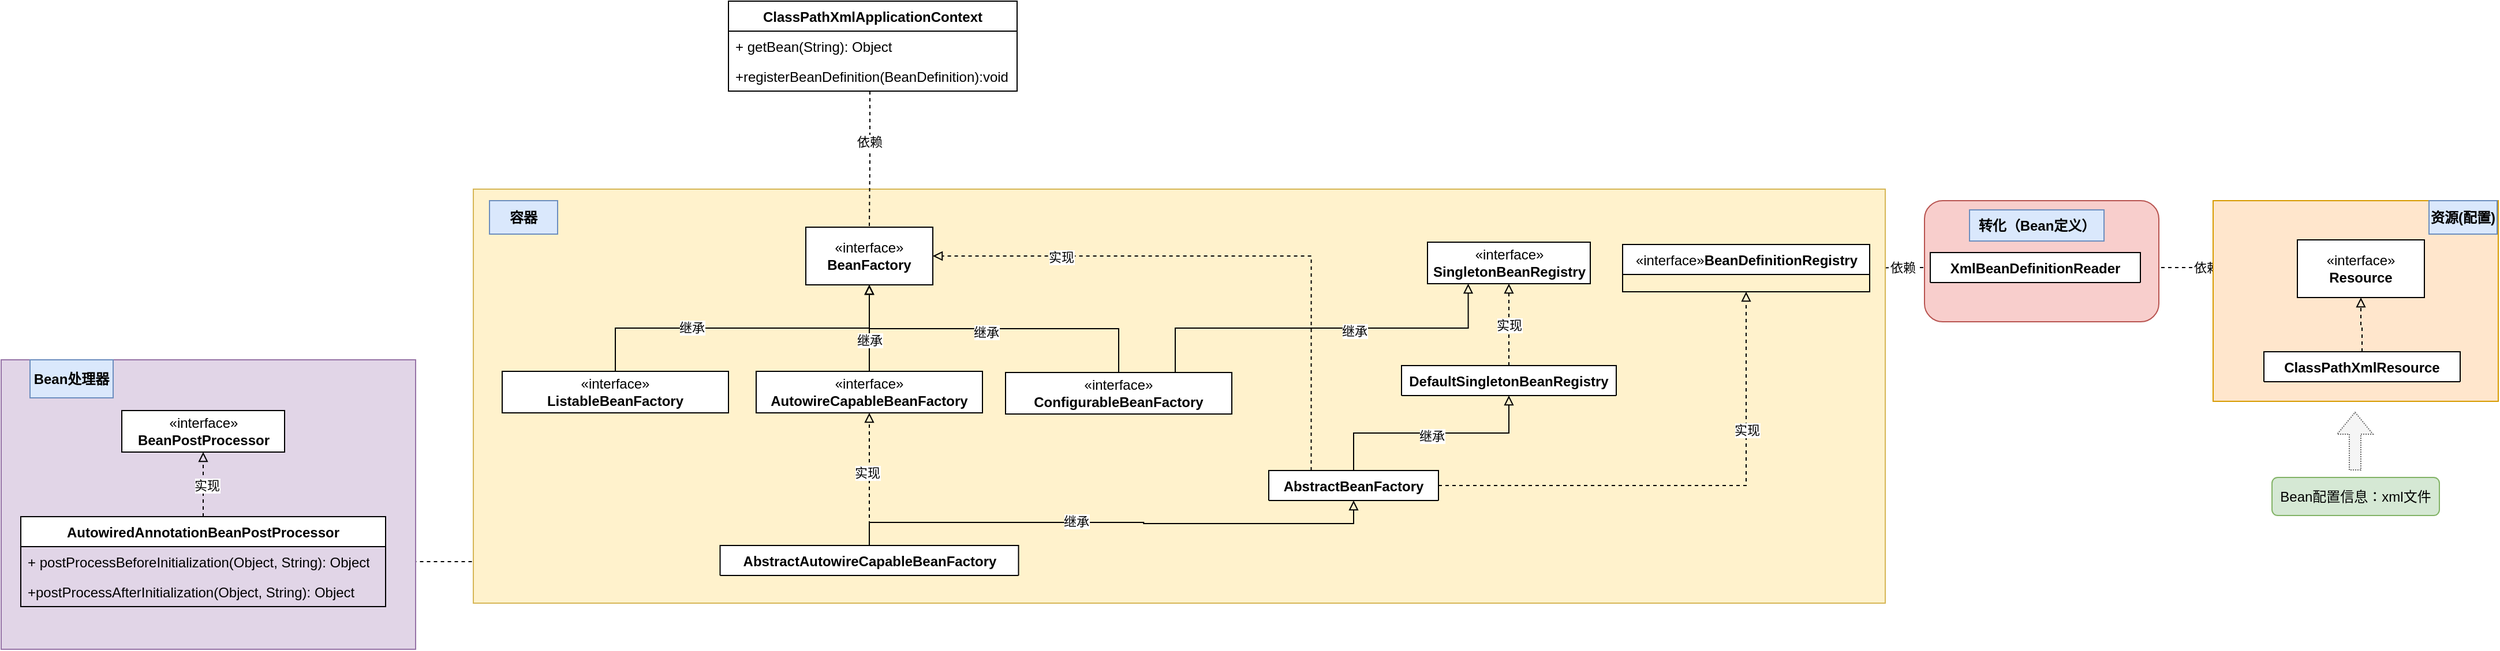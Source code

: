 <mxfile version="21.7.2" type="github">
  <diagram id="C5RBs43oDa-KdzZeNtuy" name="Page-1">
    <mxGraphModel dx="3190" dy="1472" grid="0" gridSize="10" guides="1" tooltips="1" connect="1" arrows="0" fold="1" page="0" pageScale="1" pageWidth="827" pageHeight="1169" math="0" shadow="0">
      <root>
        <mxCell id="WIyWlLk6GJQsqaUBKTNV-0" />
        <mxCell id="WIyWlLk6GJQsqaUBKTNV-1" parent="WIyWlLk6GJQsqaUBKTNV-0" />
        <mxCell id="x8NF5DQaWwtynAuK_VOE-10" value="ClassPathXmlApplicationContext" style="swimlane;fontStyle=1;align=center;verticalAlign=top;childLayout=stackLayout;horizontal=1;startSize=26;horizontalStack=0;resizeParent=1;resizeParentMax=0;resizeLast=0;collapsible=1;marginBottom=0;whiteSpace=wrap;html=1;movable=1;resizable=1;rotatable=1;deletable=1;editable=1;locked=0;connectable=1;" parent="WIyWlLk6GJQsqaUBKTNV-1" vertex="1">
          <mxGeometry x="-195" y="-139" width="250" height="78" as="geometry">
            <mxRectangle x="146" y="312" width="225" height="26" as="alternateBounds" />
          </mxGeometry>
        </mxCell>
        <mxCell id="x8NF5DQaWwtynAuK_VOE-11" value="+ getBean(String): Object" style="text;strokeColor=none;fillColor=none;align=left;verticalAlign=top;spacingLeft=4;spacingRight=4;overflow=hidden;rotatable=1;points=[[0,0.5],[1,0.5]];portConstraint=eastwest;whiteSpace=wrap;html=1;movable=1;resizable=1;deletable=1;editable=1;locked=0;connectable=1;" parent="x8NF5DQaWwtynAuK_VOE-10" vertex="1">
          <mxGeometry y="26" width="250" height="26" as="geometry" />
        </mxCell>
        <mxCell id="x8NF5DQaWwtynAuK_VOE-12" value="+registerBeanDefinition(BeanDefinition):void" style="text;strokeColor=none;fillColor=none;align=left;verticalAlign=top;spacingLeft=4;spacingRight=4;overflow=hidden;rotatable=1;points=[[0,0.5],[1,0.5]];portConstraint=eastwest;whiteSpace=wrap;html=1;movable=1;resizable=1;deletable=1;editable=1;locked=0;connectable=1;" parent="x8NF5DQaWwtynAuK_VOE-10" vertex="1">
          <mxGeometry y="52" width="250" height="26" as="geometry" />
        </mxCell>
        <mxCell id="x8NF5DQaWwtynAuK_VOE-25" style="edgeStyle=orthogonalEdgeStyle;rounded=0;orthogonalLoop=1;jettySize=auto;html=1;entryX=1;entryY=0.5;entryDx=0;entryDy=0;dashed=1;exitX=0;exitY=0.5;exitDx=0;exitDy=0;movable=1;resizable=1;rotatable=1;deletable=1;editable=1;locked=0;connectable=1;endArrow=none;endFill=0;" parent="WIyWlLk6GJQsqaUBKTNV-1" source="x8NF5DQaWwtynAuK_VOE-20" target="bunMi98AzxV3QRO5tabR-0" edge="1">
          <mxGeometry relative="1" as="geometry">
            <mxPoint x="416" y="71" as="sourcePoint" />
            <mxPoint x="83" y="132" as="targetPoint" />
          </mxGeometry>
        </mxCell>
        <mxCell id="bunMi98AzxV3QRO5tabR-33" value="依赖" style="edgeLabel;html=1;align=center;verticalAlign=middle;resizable=0;points=[];" parent="x8NF5DQaWwtynAuK_VOE-25" vertex="1" connectable="0">
          <mxGeometry x="0.203" y="-1" relative="1" as="geometry">
            <mxPoint x="7" as="offset" />
          </mxGeometry>
        </mxCell>
        <mxCell id="x8NF5DQaWwtynAuK_VOE-26" style="edgeStyle=orthogonalEdgeStyle;rounded=0;orthogonalLoop=1;jettySize=auto;html=1;exitX=1;exitY=0.5;exitDx=0;exitDy=0;entryX=0;entryY=0.5;entryDx=0;entryDy=0;dashed=1;movable=1;resizable=1;rotatable=1;deletable=1;editable=1;locked=0;connectable=1;endArrow=none;endFill=0;" parent="WIyWlLk6GJQsqaUBKTNV-1" source="x8NF5DQaWwtynAuK_VOE-23" target="x8NF5DQaWwtynAuK_VOE-14" edge="1">
          <mxGeometry relative="1" as="geometry" />
        </mxCell>
        <mxCell id="bunMi98AzxV3QRO5tabR-34" value="依赖" style="edgeLabel;html=1;align=center;verticalAlign=middle;resizable=0;points=[];" parent="x8NF5DQaWwtynAuK_VOE-26" vertex="1" connectable="0">
          <mxGeometry x="-0.178" relative="1" as="geometry">
            <mxPoint as="offset" />
          </mxGeometry>
        </mxCell>
        <mxCell id="bunMi98AzxV3QRO5tabR-47" style="edgeStyle=orthogonalEdgeStyle;rounded=0;orthogonalLoop=1;jettySize=auto;html=1;exitX=0;exitY=0.5;exitDx=0;exitDy=0;entryX=1;entryY=0.5;entryDx=0;entryDy=0;dashed=1;endArrow=block;endFill=0;" parent="WIyWlLk6GJQsqaUBKTNV-1" source="bunMi98AzxV3QRO5tabR-36" target="bunMi98AzxV3QRO5tabR-43" edge="1">
          <mxGeometry relative="1" as="geometry" />
        </mxCell>
        <mxCell id="bunMi98AzxV3QRO5tabR-48" value="依赖" style="edgeLabel;html=1;align=center;verticalAlign=middle;resizable=0;points=[];" parent="bunMi98AzxV3QRO5tabR-47" vertex="1" connectable="0">
          <mxGeometry x="-0.177" y="2" relative="1" as="geometry">
            <mxPoint x="1" as="offset" />
          </mxGeometry>
        </mxCell>
        <mxCell id="HKzGhtUNR6wsfAWIQRWW-40" value="" style="group" vertex="1" connectable="0" parent="WIyWlLk6GJQsqaUBKTNV-1">
          <mxGeometry x="-825" y="172" width="359" height="251" as="geometry" />
        </mxCell>
        <mxCell id="bunMi98AzxV3QRO5tabR-50" value="" style="rounded=0;whiteSpace=wrap;html=1;fillColor=#e1d5e7;strokeColor=#9673a6;" parent="HKzGhtUNR6wsfAWIQRWW-40" vertex="1">
          <mxGeometry width="359" height="251" as="geometry" />
        </mxCell>
        <mxCell id="bunMi98AzxV3QRO5tabR-41" value="«interface»&lt;br&gt;&lt;b&gt;BeanPostProcessor&lt;/b&gt;" style="html=1;whiteSpace=wrap;movable=1;resizable=1;rotatable=1;deletable=1;editable=1;locked=0;connectable=1;" parent="HKzGhtUNR6wsfAWIQRWW-40" vertex="1">
          <mxGeometry x="104.5" y="44" width="141" height="36" as="geometry" />
        </mxCell>
        <mxCell id="bunMi98AzxV3QRO5tabR-45" style="edgeStyle=orthogonalEdgeStyle;rounded=0;orthogonalLoop=1;jettySize=auto;html=1;exitX=0.5;exitY=0;exitDx=0;exitDy=0;entryX=0.5;entryY=1;entryDx=0;entryDy=0;dashed=1;endArrow=block;endFill=0;" parent="HKzGhtUNR6wsfAWIQRWW-40" source="bunMi98AzxV3QRO5tabR-42" target="bunMi98AzxV3QRO5tabR-41" edge="1">
          <mxGeometry relative="1" as="geometry" />
        </mxCell>
        <mxCell id="bunMi98AzxV3QRO5tabR-46" value="实现" style="edgeLabel;html=1;align=center;verticalAlign=middle;resizable=0;points=[];" parent="bunMi98AzxV3QRO5tabR-45" vertex="1" connectable="0">
          <mxGeometry x="-0.011" y="-3" relative="1" as="geometry">
            <mxPoint as="offset" />
          </mxGeometry>
        </mxCell>
        <mxCell id="bunMi98AzxV3QRO5tabR-42" value="AutowiredAnnotationBeanPostProcessor" style="swimlane;fontStyle=1;align=center;verticalAlign=top;childLayout=stackLayout;horizontal=1;startSize=26;horizontalStack=0;resizeParent=1;resizeParentMax=0;resizeLast=0;collapsible=1;marginBottom=0;whiteSpace=wrap;html=1;movable=1;resizable=1;rotatable=1;deletable=1;editable=1;locked=0;connectable=1;" parent="HKzGhtUNR6wsfAWIQRWW-40" vertex="1">
          <mxGeometry x="17" y="136" width="316" height="78" as="geometry">
            <mxRectangle x="-20.5" y="312" width="147" height="26" as="alternateBounds" />
          </mxGeometry>
        </mxCell>
        <mxCell id="bunMi98AzxV3QRO5tabR-43" value="+&amp;nbsp;postProcessBeforeInitialization(Object,&amp;nbsp;String): Object" style="text;strokeColor=none;fillColor=none;align=left;verticalAlign=top;spacingLeft=4;spacingRight=4;overflow=hidden;rotatable=1;points=[[0,0.5],[1,0.5]];portConstraint=eastwest;whiteSpace=wrap;html=1;movable=1;resizable=1;deletable=1;editable=1;locked=0;connectable=1;" parent="bunMi98AzxV3QRO5tabR-42" vertex="1">
          <mxGeometry y="26" width="316" height="26" as="geometry" />
        </mxCell>
        <mxCell id="bunMi98AzxV3QRO5tabR-44" value="+postProcessAfterInitialization(Object,&amp;nbsp;String): Object" style="text;strokeColor=none;fillColor=none;align=left;verticalAlign=top;spacingLeft=4;spacingRight=4;overflow=hidden;rotatable=1;points=[[0,0.5],[1,0.5]];portConstraint=eastwest;whiteSpace=wrap;html=1;movable=1;resizable=1;deletable=1;editable=1;locked=0;connectable=1;" parent="bunMi98AzxV3QRO5tabR-42" vertex="1">
          <mxGeometry y="52" width="316" height="26" as="geometry" />
        </mxCell>
        <mxCell id="bunMi98AzxV3QRO5tabR-51" value="&lt;b&gt;Bean处理器&lt;/b&gt;" style="rounded=0;whiteSpace=wrap;html=1;fillColor=#dae8fc;strokeColor=#6c8ebf;" parent="HKzGhtUNR6wsfAWIQRWW-40" vertex="1">
          <mxGeometry x="25" width="72" height="33" as="geometry" />
        </mxCell>
        <mxCell id="HKzGhtUNR6wsfAWIQRWW-41" value="" style="group" vertex="1" connectable="0" parent="WIyWlLk6GJQsqaUBKTNV-1">
          <mxGeometry x="1091" y="34" width="247" height="273" as="geometry" />
        </mxCell>
        <mxCell id="x8NF5DQaWwtynAuK_VOE-30" value="" style="rounded=0;whiteSpace=wrap;html=1;fillColor=#ffe6cc;strokeColor=#d79b00;" parent="HKzGhtUNR6wsfAWIQRWW-41" vertex="1">
          <mxGeometry width="247" height="174" as="geometry" />
        </mxCell>
        <mxCell id="x8NF5DQaWwtynAuK_VOE-14" value="«interface»&lt;br&gt;&lt;b&gt;Resource&lt;/b&gt;" style="html=1;whiteSpace=wrap;movable=1;resizable=1;rotatable=1;deletable=1;editable=1;locked=0;connectable=1;" parent="HKzGhtUNR6wsfAWIQRWW-41" vertex="1">
          <mxGeometry x="73" y="34" width="110" height="50" as="geometry" />
        </mxCell>
        <mxCell id="x8NF5DQaWwtynAuK_VOE-19" style="edgeStyle=orthogonalEdgeStyle;rounded=0;orthogonalLoop=1;jettySize=auto;html=1;exitX=0.5;exitY=0;exitDx=0;exitDy=0;entryX=0.5;entryY=1;entryDx=0;entryDy=0;endArrow=block;endFill=0;dashed=1;movable=1;resizable=1;rotatable=1;deletable=1;editable=1;locked=0;connectable=1;" parent="HKzGhtUNR6wsfAWIQRWW-41" source="x8NF5DQaWwtynAuK_VOE-15" target="x8NF5DQaWwtynAuK_VOE-14" edge="1">
          <mxGeometry relative="1" as="geometry" />
        </mxCell>
        <mxCell id="x8NF5DQaWwtynAuK_VOE-15" value="ClassPathXmlResource" style="swimlane;fontStyle=1;align=center;verticalAlign=top;childLayout=stackLayout;horizontal=1;startSize=26;horizontalStack=0;resizeParent=1;resizeParentMax=0;resizeLast=0;collapsible=1;marginBottom=0;whiteSpace=wrap;html=1;movable=1;resizable=1;rotatable=1;deletable=1;editable=1;locked=0;connectable=1;" parent="HKzGhtUNR6wsfAWIQRWW-41" vertex="1" collapsed="1">
          <mxGeometry x="44" y="131" width="170" height="26" as="geometry">
            <mxRectangle x="679" y="185" width="250" height="52" as="alternateBounds" />
          </mxGeometry>
        </mxCell>
        <mxCell id="x8NF5DQaWwtynAuK_VOE-16" value="+ elementIterator: Iterator&amp;lt;Element&amp;gt;" style="text;strokeColor=none;fillColor=none;align=left;verticalAlign=top;spacingLeft=4;spacingRight=4;overflow=hidden;rotatable=1;points=[[0,0.5],[1,0.5]];portConstraint=eastwest;whiteSpace=wrap;html=1;movable=1;resizable=1;deletable=1;editable=1;locked=0;connectable=1;" parent="x8NF5DQaWwtynAuK_VOE-15" vertex="1">
          <mxGeometry y="26" width="250" height="26" as="geometry" />
        </mxCell>
        <mxCell id="x8NF5DQaWwtynAuK_VOE-31" value="&lt;b&gt;资源(配置)&lt;/b&gt;" style="text;html=1;strokeColor=#6c8ebf;fillColor=#dae8fc;align=center;verticalAlign=middle;whiteSpace=wrap;rounded=0;" parent="HKzGhtUNR6wsfAWIQRWW-41" vertex="1">
          <mxGeometry x="187" width="59" height="29" as="geometry" />
        </mxCell>
        <mxCell id="bunMi98AzxV3QRO5tabR-18" value="Bean配置信息：xml文件" style="rounded=1;whiteSpace=wrap;html=1;fillColor=#d5e8d4;strokeColor=#82b366;" parent="HKzGhtUNR6wsfAWIQRWW-41" vertex="1">
          <mxGeometry x="51" y="240" width="145" height="33" as="geometry" />
        </mxCell>
        <mxCell id="bunMi98AzxV3QRO5tabR-19" value="" style="shape=flexArrow;endArrow=classic;html=1;rounded=0;dashed=1;dashPattern=1 1;fillColor=#f5f5f5;strokeColor=#666666;" parent="HKzGhtUNR6wsfAWIQRWW-41" edge="1">
          <mxGeometry width="50" height="50" relative="1" as="geometry">
            <mxPoint x="122.97" y="234" as="sourcePoint" />
            <mxPoint x="122.97" y="183" as="targetPoint" />
          </mxGeometry>
        </mxCell>
        <mxCell id="HKzGhtUNR6wsfAWIQRWW-42" value="" style="group" vertex="1" connectable="0" parent="WIyWlLk6GJQsqaUBKTNV-1">
          <mxGeometry x="841" y="34" width="203" height="105" as="geometry" />
        </mxCell>
        <mxCell id="x8NF5DQaWwtynAuK_VOE-32" value="" style="rounded=1;whiteSpace=wrap;html=1;fillColor=#f8cecc;strokeColor=#b85450;" parent="HKzGhtUNR6wsfAWIQRWW-42" vertex="1">
          <mxGeometry width="203" height="105" as="geometry" />
        </mxCell>
        <mxCell id="x8NF5DQaWwtynAuK_VOE-20" value="XmlBeanDefinitionReader" style="swimlane;fontStyle=1;align=center;verticalAlign=top;childLayout=stackLayout;horizontal=1;startSize=26;horizontalStack=0;resizeParent=1;resizeParentMax=0;resizeLast=0;collapsible=1;marginBottom=0;whiteSpace=wrap;html=1;movable=1;resizable=1;rotatable=1;deletable=1;editable=1;locked=0;connectable=1;" parent="HKzGhtUNR6wsfAWIQRWW-42" vertex="1" collapsed="1">
          <mxGeometry x="5" y="45" width="182" height="26" as="geometry">
            <mxRectangle x="426" y="92.5" width="214" height="86" as="alternateBounds" />
          </mxGeometry>
        </mxCell>
        <mxCell id="x8NF5DQaWwtynAuK_VOE-21" value="+ beanFactory: BeanFactory" style="text;strokeColor=none;fillColor=none;align=left;verticalAlign=top;spacingLeft=4;spacingRight=4;overflow=hidden;rotatable=1;points=[[0,0.5],[1,0.5]];portConstraint=eastwest;whiteSpace=wrap;html=1;movable=1;resizable=1;deletable=1;editable=1;locked=0;connectable=1;" parent="x8NF5DQaWwtynAuK_VOE-20" vertex="1">
          <mxGeometry y="26" width="214" height="26" as="geometry" />
        </mxCell>
        <mxCell id="x8NF5DQaWwtynAuK_VOE-22" value="" style="line;strokeWidth=1;fillColor=none;align=left;verticalAlign=middle;spacingTop=-1;spacingLeft=3;spacingRight=3;rotatable=1;labelPosition=right;points=[];portConstraint=eastwest;strokeColor=inherit;movable=1;resizable=1;deletable=1;editable=1;locked=0;connectable=1;" parent="x8NF5DQaWwtynAuK_VOE-20" vertex="1">
          <mxGeometry y="52" width="214" height="8" as="geometry" />
        </mxCell>
        <mxCell id="x8NF5DQaWwtynAuK_VOE-23" value="+ loadBeanDefinitions(Resource):void" style="text;strokeColor=none;fillColor=none;align=left;verticalAlign=top;spacingLeft=4;spacingRight=4;overflow=hidden;rotatable=1;points=[[0,0.5],[1,0.5]];portConstraint=eastwest;whiteSpace=wrap;html=1;movable=1;resizable=1;deletable=1;editable=1;locked=0;connectable=1;" parent="x8NF5DQaWwtynAuK_VOE-20" vertex="1">
          <mxGeometry y="60" width="214" height="26" as="geometry" />
        </mxCell>
        <mxCell id="x8NF5DQaWwtynAuK_VOE-33" value="&lt;b&gt;转化（Bean定义）&lt;/b&gt;" style="text;html=1;strokeColor=#6c8ebf;fillColor=#dae8fc;align=center;verticalAlign=middle;whiteSpace=wrap;rounded=0;" parent="HKzGhtUNR6wsfAWIQRWW-42" vertex="1">
          <mxGeometry x="39" y="8" width="116.5" height="27" as="geometry" />
        </mxCell>
        <mxCell id="HKzGhtUNR6wsfAWIQRWW-43" value="" style="group" vertex="1" connectable="0" parent="WIyWlLk6GJQsqaUBKTNV-1">
          <mxGeometry x="-416" y="24" width="1223" height="359" as="geometry" />
        </mxCell>
        <mxCell id="HKzGhtUNR6wsfAWIQRWW-38" value="" style="rounded=0;whiteSpace=wrap;html=1;fillColor=#fff2cc;strokeColor=#d6b656;" vertex="1" parent="HKzGhtUNR6wsfAWIQRWW-43">
          <mxGeometry width="1223" height="359" as="geometry" />
        </mxCell>
        <mxCell id="x8NF5DQaWwtynAuK_VOE-1" value="«interface»&lt;br&gt;&lt;b&gt;BeanFactory&lt;/b&gt;" style="html=1;whiteSpace=wrap;movable=1;resizable=1;rotatable=1;deletable=1;editable=1;locked=0;connectable=1;" parent="HKzGhtUNR6wsfAWIQRWW-43" vertex="1">
          <mxGeometry x="288" y="33" width="110" height="50" as="geometry" />
        </mxCell>
        <mxCell id="x8NF5DQaWwtynAuK_VOE-29" value="&lt;b&gt;容器&lt;/b&gt;" style="text;html=1;strokeColor=#6c8ebf;fillColor=#dae8fc;align=center;verticalAlign=middle;whiteSpace=wrap;rounded=0;" parent="HKzGhtUNR6wsfAWIQRWW-43" vertex="1">
          <mxGeometry x="14" y="10" width="59" height="29" as="geometry" />
        </mxCell>
        <mxCell id="bunMi98AzxV3QRO5tabR-0" value="&lt;span style=&quot;font-weight: normal;&quot;&gt;«interface»&lt;/span&gt;BeanDefinitionRegistry" style="swimlane;fontStyle=1;align=center;verticalAlign=top;childLayout=stackLayout;horizontal=1;startSize=26;horizontalStack=0;resizeParent=1;resizeParentMax=0;resizeLast=0;collapsible=1;marginBottom=0;whiteSpace=wrap;html=1;movable=1;resizable=1;rotatable=1;deletable=1;editable=1;locked=0;connectable=1;" parent="HKzGhtUNR6wsfAWIQRWW-43" vertex="1" collapsed="1">
          <mxGeometry x="995.5" y="48" width="214" height="41" as="geometry">
            <mxRectangle x="-281" y="64" width="301" height="131" as="alternateBounds" />
          </mxGeometry>
        </mxCell>
        <mxCell id="bunMi98AzxV3QRO5tabR-1" value="+registerBeanDefinition(String, BeanDefinition)：void&lt;br&gt;" style="text;strokeColor=none;fillColor=none;align=left;verticalAlign=top;spacingLeft=4;spacingRight=4;overflow=hidden;rotatable=1;points=[[0,0.5],[1,0.5]];portConstraint=eastwest;whiteSpace=wrap;html=1;movable=1;resizable=1;deletable=1;editable=1;locked=0;connectable=1;" parent="bunMi98AzxV3QRO5tabR-0" vertex="1">
          <mxGeometry y="26" width="301" height="27" as="geometry" />
        </mxCell>
        <mxCell id="bunMi98AzxV3QRO5tabR-2" value="+removeBeanDefinition(String)：void" style="text;strokeColor=none;fillColor=none;align=left;verticalAlign=top;spacingLeft=4;spacingRight=4;overflow=hidden;rotatable=1;points=[[0,0.5],[1,0.5]];portConstraint=eastwest;whiteSpace=wrap;html=1;movable=1;resizable=1;deletable=1;editable=1;locked=0;connectable=1;" parent="bunMi98AzxV3QRO5tabR-0" vertex="1">
          <mxGeometry y="53" width="301" height="26" as="geometry" />
        </mxCell>
        <mxCell id="bunMi98AzxV3QRO5tabR-3" value="+getBeanDefinition(String)：BeanDefinition" style="text;strokeColor=none;fillColor=none;align=left;verticalAlign=top;spacingLeft=4;spacingRight=4;overflow=hidden;rotatable=1;points=[[0,0.5],[1,0.5]];portConstraint=eastwest;whiteSpace=wrap;html=1;movable=1;resizable=1;deletable=1;editable=1;locked=0;connectable=1;" parent="bunMi98AzxV3QRO5tabR-0" vertex="1">
          <mxGeometry y="79" width="301" height="26" as="geometry" />
        </mxCell>
        <mxCell id="bunMi98AzxV3QRO5tabR-4" value="+containsBeanDefinition(String)：boolean" style="text;strokeColor=none;fillColor=none;align=left;verticalAlign=top;spacingLeft=4;spacingRight=4;overflow=hidden;rotatable=1;points=[[0,0.5],[1,0.5]];portConstraint=eastwest;whiteSpace=wrap;html=1;movable=1;resizable=1;deletable=1;editable=1;locked=0;connectable=1;" parent="bunMi98AzxV3QRO5tabR-0" vertex="1">
          <mxGeometry y="105" width="301" height="26" as="geometry" />
        </mxCell>
        <mxCell id="bunMi98AzxV3QRO5tabR-10" value="«interface»&lt;br&gt;&lt;b&gt;SingletonBeanRegistry&lt;/b&gt;" style="html=1;whiteSpace=wrap;movable=1;resizable=1;rotatable=1;deletable=1;editable=1;locked=0;connectable=1;" parent="HKzGhtUNR6wsfAWIQRWW-43" vertex="1">
          <mxGeometry x="826.5" y="46" width="141" height="36" as="geometry" />
        </mxCell>
        <mxCell id="bunMi98AzxV3QRO5tabR-14" value="实现" style="edgeStyle=orthogonalEdgeStyle;rounded=0;orthogonalLoop=1;jettySize=auto;html=1;exitX=0.5;exitY=0;exitDx=0;exitDy=0;entryX=0.5;entryY=1;entryDx=0;entryDy=0;dashed=1;endArrow=block;endFill=0;" parent="HKzGhtUNR6wsfAWIQRWW-43" source="bunMi98AzxV3QRO5tabR-11" target="bunMi98AzxV3QRO5tabR-10" edge="1">
          <mxGeometry relative="1" as="geometry" />
        </mxCell>
        <mxCell id="bunMi98AzxV3QRO5tabR-11" value="DefaultSingletonBeanRegistry" style="swimlane;fontStyle=1;align=center;verticalAlign=top;childLayout=stackLayout;horizontal=1;startSize=26;horizontalStack=0;resizeParent=1;resizeParentMax=0;resizeLast=0;collapsible=1;marginBottom=0;whiteSpace=wrap;html=1;movable=1;resizable=1;rotatable=1;deletable=1;editable=1;locked=0;connectable=1;" parent="HKzGhtUNR6wsfAWIQRWW-43" vertex="1" collapsed="1">
          <mxGeometry x="804" y="153" width="186" height="26" as="geometry">
            <mxRectangle x="-262" y="279" width="210" height="45" as="alternateBounds" />
          </mxGeometry>
        </mxCell>
        <mxCell id="HKzGhtUNR6wsfAWIQRWW-10" style="edgeStyle=orthogonalEdgeStyle;rounded=0;orthogonalLoop=1;jettySize=auto;html=1;exitX=0.5;exitY=0;exitDx=0;exitDy=0;entryX=0.5;entryY=1;entryDx=0;entryDy=0;endArrow=block;endFill=0;" edge="1" parent="HKzGhtUNR6wsfAWIQRWW-43" source="bunMi98AzxV3QRO5tabR-20" target="bunMi98AzxV3QRO5tabR-11">
          <mxGeometry relative="1" as="geometry">
            <mxPoint x="803" y="303" as="sourcePoint" />
          </mxGeometry>
        </mxCell>
        <mxCell id="HKzGhtUNR6wsfAWIQRWW-11" value="继承" style="edgeLabel;html=1;align=center;verticalAlign=middle;resizable=0;points=[];" vertex="1" connectable="0" parent="HKzGhtUNR6wsfAWIQRWW-10">
          <mxGeometry x="-0.004" y="-2" relative="1" as="geometry">
            <mxPoint as="offset" />
          </mxGeometry>
        </mxCell>
        <mxCell id="HKzGhtUNR6wsfAWIQRWW-28" style="edgeStyle=orthogonalEdgeStyle;rounded=0;orthogonalLoop=1;jettySize=auto;html=1;exitX=0.25;exitY=0;exitDx=0;exitDy=0;entryX=1;entryY=0.5;entryDx=0;entryDy=0;dashed=1;endArrow=block;endFill=0;" edge="1" parent="HKzGhtUNR6wsfAWIQRWW-43" source="bunMi98AzxV3QRO5tabR-20" target="x8NF5DQaWwtynAuK_VOE-1">
          <mxGeometry relative="1" as="geometry" />
        </mxCell>
        <mxCell id="HKzGhtUNR6wsfAWIQRWW-29" value="实现" style="edgeLabel;html=1;align=center;verticalAlign=middle;resizable=0;points=[];" vertex="1" connectable="0" parent="HKzGhtUNR6wsfAWIQRWW-28">
          <mxGeometry x="0.569" y="1" relative="1" as="geometry">
            <mxPoint as="offset" />
          </mxGeometry>
        </mxCell>
        <mxCell id="HKzGhtUNR6wsfAWIQRWW-30" style="edgeStyle=orthogonalEdgeStyle;rounded=0;orthogonalLoop=1;jettySize=auto;html=1;exitX=1;exitY=0.5;exitDx=0;exitDy=0;dashed=1;endArrow=block;endFill=0;" edge="1" parent="HKzGhtUNR6wsfAWIQRWW-43" source="bunMi98AzxV3QRO5tabR-20" target="bunMi98AzxV3QRO5tabR-0">
          <mxGeometry relative="1" as="geometry" />
        </mxCell>
        <mxCell id="HKzGhtUNR6wsfAWIQRWW-31" value="实现" style="edgeLabel;html=1;align=center;verticalAlign=middle;resizable=0;points=[];" vertex="1" connectable="0" parent="HKzGhtUNR6wsfAWIQRWW-30">
          <mxGeometry x="0.451" relative="1" as="geometry">
            <mxPoint as="offset" />
          </mxGeometry>
        </mxCell>
        <mxCell id="bunMi98AzxV3QRO5tabR-20" value="AbstractBeanFactory" style="swimlane;fontStyle=1;align=center;verticalAlign=top;childLayout=stackLayout;horizontal=1;startSize=26;horizontalStack=0;resizeParent=1;resizeParentMax=0;resizeLast=0;collapsible=1;marginBottom=0;whiteSpace=wrap;html=1;movable=1;resizable=1;rotatable=1;deletable=1;editable=1;locked=0;connectable=1;" parent="HKzGhtUNR6wsfAWIQRWW-43" vertex="1" collapsed="1">
          <mxGeometry x="689" y="244" width="147" height="26" as="geometry">
            <mxRectangle x="125" y="283" width="250" height="78" as="alternateBounds" />
          </mxGeometry>
        </mxCell>
        <mxCell id="bunMi98AzxV3QRO5tabR-21" value="+ getBean(String): Object" style="text;strokeColor=none;fillColor=none;align=left;verticalAlign=top;spacingLeft=4;spacingRight=4;overflow=hidden;rotatable=1;points=[[0,0.5],[1,0.5]];portConstraint=eastwest;whiteSpace=wrap;html=1;movable=1;resizable=1;deletable=1;editable=1;locked=0;connectable=1;" parent="bunMi98AzxV3QRO5tabR-20" vertex="1">
          <mxGeometry y="26" width="250" height="26" as="geometry" />
        </mxCell>
        <mxCell id="bunMi98AzxV3QRO5tabR-22" value="+registerBeanDefinition(BeanDefinition):void" style="text;strokeColor=none;fillColor=none;align=left;verticalAlign=top;spacingLeft=4;spacingRight=4;overflow=hidden;rotatable=1;points=[[0,0.5],[1,0.5]];portConstraint=eastwest;whiteSpace=wrap;html=1;movable=1;resizable=1;deletable=1;editable=1;locked=0;connectable=1;" parent="bunMi98AzxV3QRO5tabR-20" vertex="1">
          <mxGeometry y="52" width="250" height="26" as="geometry" />
        </mxCell>
        <mxCell id="bunMi98AzxV3QRO5tabR-39" style="edgeStyle=orthogonalEdgeStyle;rounded=0;orthogonalLoop=1;jettySize=auto;html=1;exitX=0.5;exitY=0;exitDx=0;exitDy=0;entryX=0.5;entryY=1;entryDx=0;entryDy=0;endArrow=block;endFill=0;" parent="HKzGhtUNR6wsfAWIQRWW-43" source="bunMi98AzxV3QRO5tabR-35" target="bunMi98AzxV3QRO5tabR-20" edge="1">
          <mxGeometry relative="1" as="geometry" />
        </mxCell>
        <mxCell id="bunMi98AzxV3QRO5tabR-40" value="继承" style="edgeLabel;html=1;align=center;verticalAlign=middle;resizable=0;points=[];" parent="bunMi98AzxV3QRO5tabR-39" vertex="1" connectable="0">
          <mxGeometry x="-0.137" y="1" relative="1" as="geometry">
            <mxPoint as="offset" />
          </mxGeometry>
        </mxCell>
        <mxCell id="bunMi98AzxV3QRO5tabR-35" value="AbstractAutowireCapableBeanFactory" style="swimlane;fontStyle=1;align=center;verticalAlign=top;childLayout=stackLayout;horizontal=1;startSize=26;horizontalStack=0;resizeParent=1;resizeParentMax=0;resizeLast=0;collapsible=1;marginBottom=0;whiteSpace=wrap;html=1;movable=1;resizable=1;rotatable=1;deletable=1;editable=1;locked=0;connectable=1;" parent="HKzGhtUNR6wsfAWIQRWW-43" vertex="1" collapsed="1">
          <mxGeometry x="213.75" y="309" width="258.5" height="26" as="geometry">
            <mxRectangle x="-164" y="552" width="388" height="78" as="alternateBounds" />
          </mxGeometry>
        </mxCell>
        <mxCell id="bunMi98AzxV3QRO5tabR-36" value="+&amp;nbsp;applyBeanPostProcessorsBeforeInitialization(Object, String): Object" style="text;strokeColor=none;fillColor=none;align=left;verticalAlign=top;spacingLeft=4;spacingRight=4;overflow=hidden;rotatable=1;points=[[0,0.5],[1,0.5]];portConstraint=eastwest;whiteSpace=wrap;html=1;movable=1;resizable=1;deletable=1;editable=1;locked=0;connectable=1;" parent="bunMi98AzxV3QRO5tabR-35" vertex="1">
          <mxGeometry y="26" width="388" height="26" as="geometry" />
        </mxCell>
        <mxCell id="bunMi98AzxV3QRO5tabR-37" value="+ applyBeanPostProcessorsAfterInitialization(Object, String):Object" style="text;strokeColor=none;fillColor=none;align=left;verticalAlign=top;spacingLeft=4;spacingRight=4;overflow=hidden;rotatable=1;points=[[0,0.5],[1,0.5]];portConstraint=eastwest;whiteSpace=wrap;html=1;movable=1;resizable=1;deletable=1;editable=1;locked=0;connectable=1;" parent="bunMi98AzxV3QRO5tabR-35" vertex="1">
          <mxGeometry y="52" width="388" height="26" as="geometry" />
        </mxCell>
        <mxCell id="HKzGhtUNR6wsfAWIQRWW-3" style="edgeStyle=orthogonalEdgeStyle;rounded=0;orthogonalLoop=1;jettySize=auto;html=1;exitX=0.5;exitY=0;exitDx=0;exitDy=0;entryX=0.5;entryY=1;entryDx=0;entryDy=0;endArrow=block;endFill=0;" edge="1" parent="HKzGhtUNR6wsfAWIQRWW-43" source="HKzGhtUNR6wsfAWIQRWW-0" target="x8NF5DQaWwtynAuK_VOE-1">
          <mxGeometry relative="1" as="geometry" />
        </mxCell>
        <mxCell id="HKzGhtUNR6wsfAWIQRWW-4" value="继承" style="edgeLabel;html=1;align=center;verticalAlign=middle;resizable=0;points=[];" vertex="1" connectable="0" parent="HKzGhtUNR6wsfAWIQRWW-3">
          <mxGeometry x="-0.275" relative="1" as="geometry">
            <mxPoint as="offset" />
          </mxGeometry>
        </mxCell>
        <mxCell id="HKzGhtUNR6wsfAWIQRWW-0" value="«interface»&lt;br&gt;&lt;b&gt;AutowireCapableBeanFactory&lt;/b&gt;" style="html=1;whiteSpace=wrap;movable=1;resizable=1;rotatable=1;deletable=1;editable=1;locked=0;connectable=1;" vertex="1" parent="HKzGhtUNR6wsfAWIQRWW-43">
          <mxGeometry x="245" y="158" width="196" height="36" as="geometry" />
        </mxCell>
        <mxCell id="HKzGhtUNR6wsfAWIQRWW-1" style="edgeStyle=orthogonalEdgeStyle;rounded=0;orthogonalLoop=1;jettySize=auto;html=1;exitX=0.5;exitY=0;exitDx=0;exitDy=0;entryX=0.5;entryY=1;entryDx=0;entryDy=0;dashed=1;endArrow=block;endFill=0;" edge="1" parent="HKzGhtUNR6wsfAWIQRWW-43" source="bunMi98AzxV3QRO5tabR-35" target="HKzGhtUNR6wsfAWIQRWW-0">
          <mxGeometry relative="1" as="geometry">
            <mxPoint x="343" y="344" as="sourcePoint" />
            <Array as="points" />
          </mxGeometry>
        </mxCell>
        <mxCell id="HKzGhtUNR6wsfAWIQRWW-2" value="实现" style="edgeLabel;html=1;align=center;verticalAlign=middle;resizable=0;points=[];" vertex="1" connectable="0" parent="HKzGhtUNR6wsfAWIQRWW-1">
          <mxGeometry x="0.72" y="2" relative="1" as="geometry">
            <mxPoint y="36" as="offset" />
          </mxGeometry>
        </mxCell>
        <mxCell id="HKzGhtUNR6wsfAWIQRWW-6" style="edgeStyle=orthogonalEdgeStyle;rounded=0;orthogonalLoop=1;jettySize=auto;html=1;exitX=0.5;exitY=0;exitDx=0;exitDy=0;endArrow=block;endFill=0;" edge="1" parent="HKzGhtUNR6wsfAWIQRWW-43" source="HKzGhtUNR6wsfAWIQRWW-5" target="x8NF5DQaWwtynAuK_VOE-1">
          <mxGeometry relative="1" as="geometry" />
        </mxCell>
        <mxCell id="HKzGhtUNR6wsfAWIQRWW-7" value="继承" style="edgeLabel;html=1;align=center;verticalAlign=middle;resizable=0;points=[];" vertex="1" connectable="0" parent="HKzGhtUNR6wsfAWIQRWW-6">
          <mxGeometry x="0.05" y="3" relative="1" as="geometry">
            <mxPoint as="offset" />
          </mxGeometry>
        </mxCell>
        <mxCell id="HKzGhtUNR6wsfAWIQRWW-12" value="«interface»&lt;br&gt;&lt;b&gt;ListableBeanFactory&lt;/b&gt;" style="html=1;whiteSpace=wrap;movable=1;resizable=1;rotatable=1;deletable=1;editable=1;locked=0;connectable=1;" vertex="1" parent="HKzGhtUNR6wsfAWIQRWW-43">
          <mxGeometry x="25" y="158" width="196" height="36" as="geometry" />
        </mxCell>
        <mxCell id="HKzGhtUNR6wsfAWIQRWW-22" value="" style="edgeStyle=orthogonalEdgeStyle;rounded=0;orthogonalLoop=1;jettySize=auto;html=1;exitX=0.5;exitY=0;exitDx=0;exitDy=0;endArrow=block;endFill=0;" edge="1" parent="HKzGhtUNR6wsfAWIQRWW-43" source="HKzGhtUNR6wsfAWIQRWW-12" target="x8NF5DQaWwtynAuK_VOE-1">
          <mxGeometry relative="1" as="geometry">
            <mxPoint x="741" y="229" as="sourcePoint" />
            <mxPoint x="285" y="102" as="targetPoint" />
          </mxGeometry>
        </mxCell>
        <mxCell id="HKzGhtUNR6wsfAWIQRWW-39" value="继承" style="edgeLabel;html=1;align=center;verticalAlign=middle;resizable=0;points=[];" vertex="1" connectable="0" parent="HKzGhtUNR6wsfAWIQRWW-22">
          <mxGeometry x="-0.291" y="1" relative="1" as="geometry">
            <mxPoint x="-1" as="offset" />
          </mxGeometry>
        </mxCell>
        <mxCell id="HKzGhtUNR6wsfAWIQRWW-36" style="edgeStyle=orthogonalEdgeStyle;rounded=0;orthogonalLoop=1;jettySize=auto;html=1;exitX=0.75;exitY=0;exitDx=0;exitDy=0;entryX=0.25;entryY=1;entryDx=0;entryDy=0;endArrow=block;endFill=0;" edge="1" parent="HKzGhtUNR6wsfAWIQRWW-43" source="HKzGhtUNR6wsfAWIQRWW-5" target="bunMi98AzxV3QRO5tabR-10">
          <mxGeometry relative="1" as="geometry" />
        </mxCell>
        <mxCell id="HKzGhtUNR6wsfAWIQRWW-37" value="继承" style="edgeLabel;html=1;align=center;verticalAlign=middle;resizable=0;points=[];" vertex="1" connectable="0" parent="HKzGhtUNR6wsfAWIQRWW-36">
          <mxGeometry x="0.167" y="-2" relative="1" as="geometry">
            <mxPoint as="offset" />
          </mxGeometry>
        </mxCell>
        <mxCell id="HKzGhtUNR6wsfAWIQRWW-5" value="«interface»&lt;br&gt;&lt;b&gt;ConfigurableBeanFactory&lt;/b&gt;" style="html=1;whiteSpace=wrap;movable=1;resizable=1;rotatable=1;deletable=1;editable=1;locked=0;connectable=1;" vertex="1" parent="HKzGhtUNR6wsfAWIQRWW-43">
          <mxGeometry x="461" y="159" width="196" height="36" as="geometry" />
        </mxCell>
        <mxCell id="bunMi98AzxV3QRO5tabR-16" style="edgeStyle=orthogonalEdgeStyle;rounded=0;orthogonalLoop=1;jettySize=auto;html=1;entryX=0.5;entryY=0;entryDx=0;entryDy=0;dashed=1;endArrow=none;endFill=0;exitX=0.49;exitY=1;exitDx=0;exitDy=0;exitPerimeter=0;" parent="WIyWlLk6GJQsqaUBKTNV-1" source="x8NF5DQaWwtynAuK_VOE-12" target="x8NF5DQaWwtynAuK_VOE-1" edge="1">
          <mxGeometry relative="1" as="geometry">
            <mxPoint x="377" y="-25" as="sourcePoint" />
          </mxGeometry>
        </mxCell>
        <mxCell id="bunMi98AzxV3QRO5tabR-32" value="依赖" style="edgeLabel;html=1;align=center;verticalAlign=middle;resizable=0;points=[];" parent="bunMi98AzxV3QRO5tabR-16" vertex="1" connectable="0">
          <mxGeometry x="-0.261" y="-1" relative="1" as="geometry">
            <mxPoint as="offset" />
          </mxGeometry>
        </mxCell>
      </root>
    </mxGraphModel>
  </diagram>
</mxfile>
